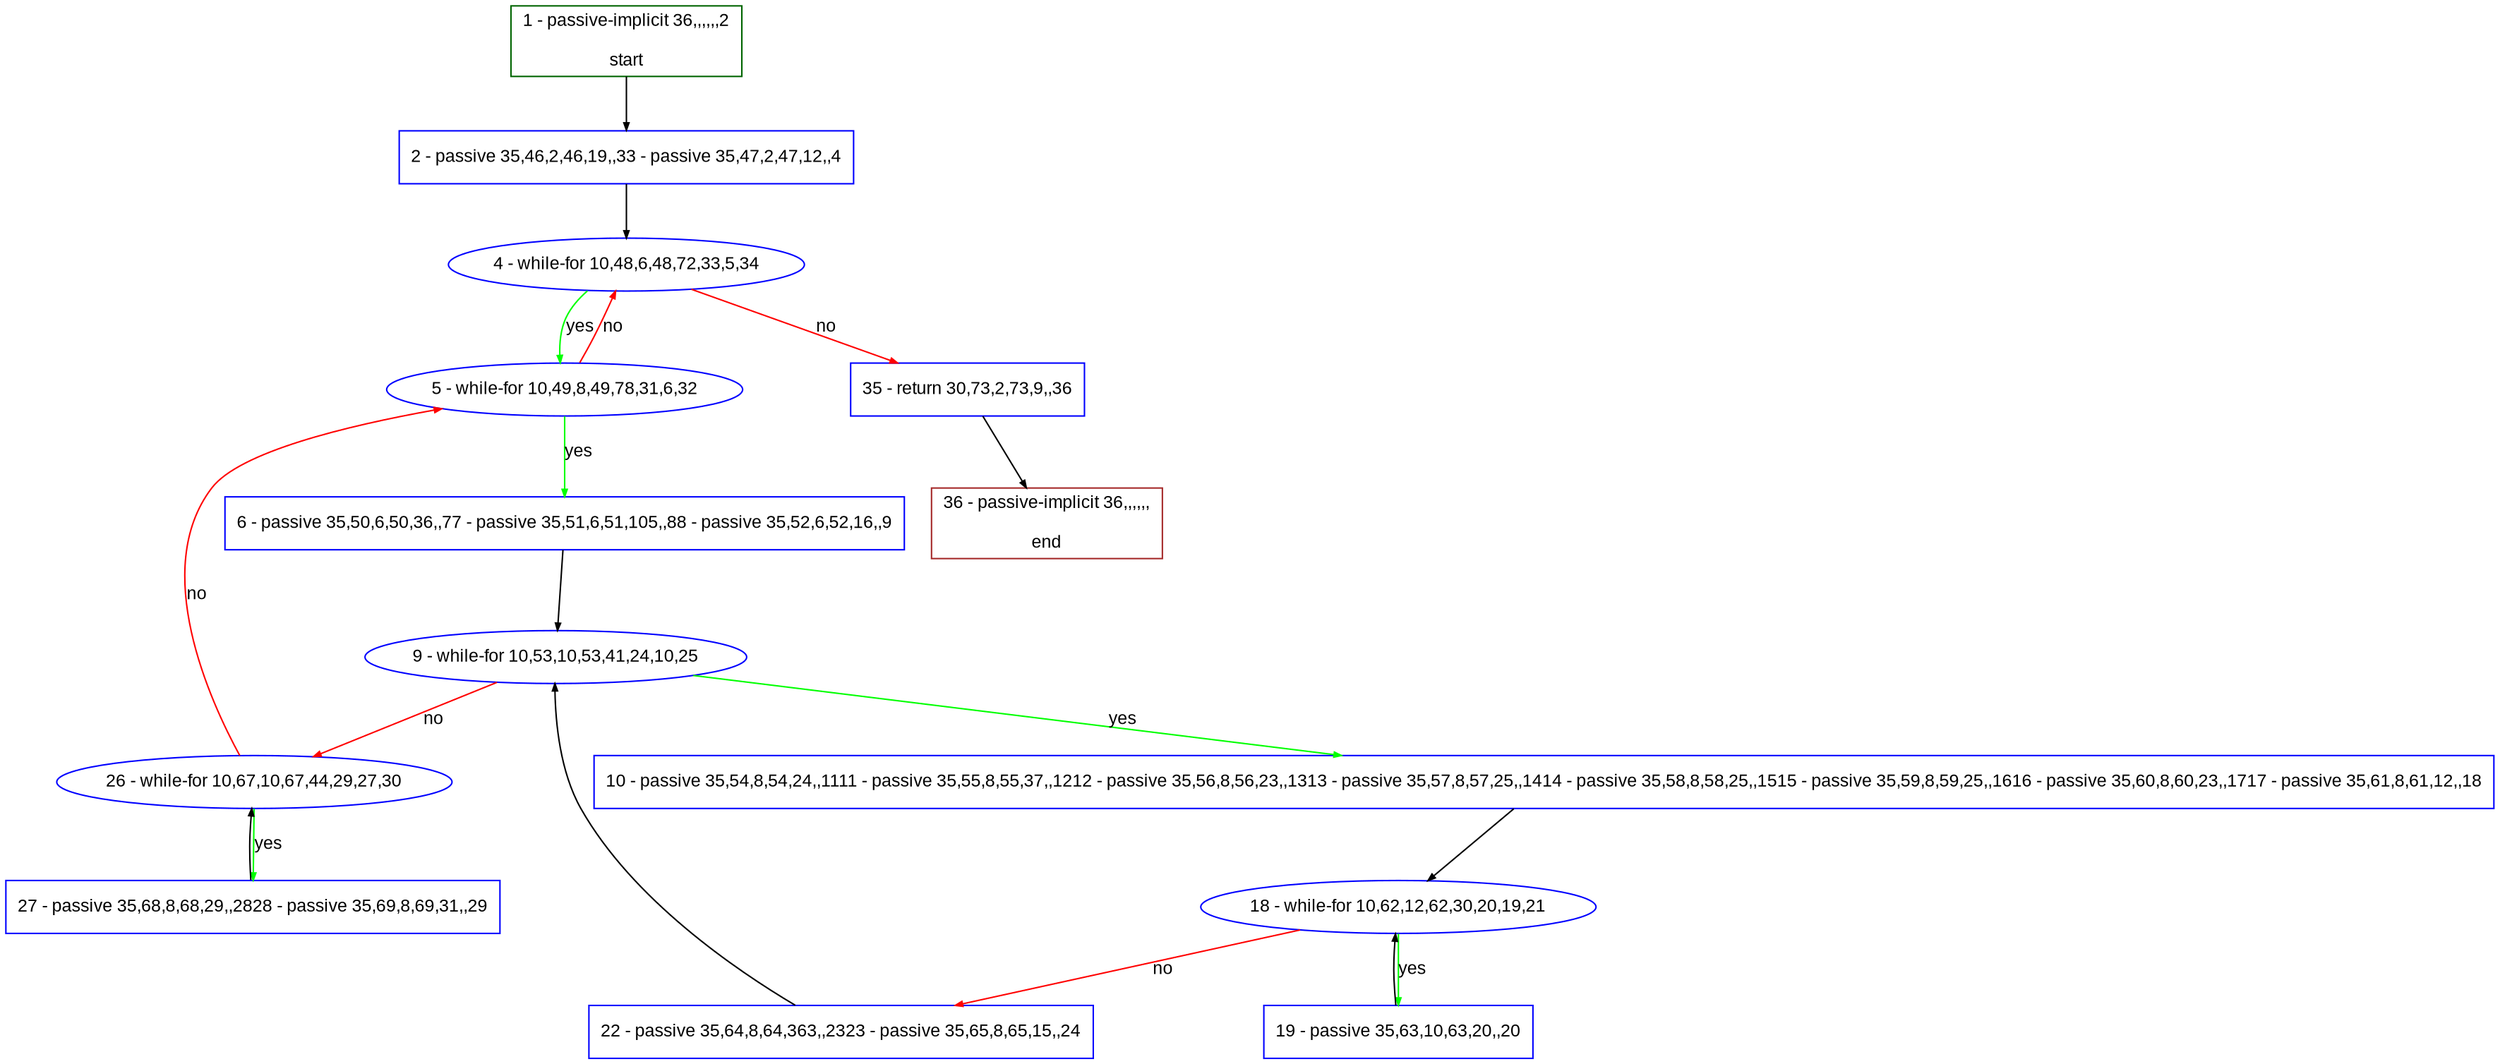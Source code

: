 digraph "" {
  graph [pack="true", label="", fontsize="12", packmode="clust", fontname="Arial", fillcolor="#FFFFCC", bgcolor="white", style="rounded,filled", compound="true"];
  node [node_initialized="no", label="", color="grey", fontsize="12", fillcolor="white", fontname="Arial", style="filled", shape="rectangle", compound="true", fixedsize="false"];
  edge [fontcolor="black", arrowhead="normal", arrowtail="none", arrowsize="0.5", ltail="", label="", color="black", fontsize="12", lhead="", fontname="Arial", dir="forward", compound="true"];
  __N1 [label="2 - passive 35,46,2,46,19,,33 - passive 35,47,2,47,12,,4", color="#0000ff", fillcolor="#ffffff", style="filled", shape="box"];
  __N2 [label="1 - passive-implicit 36,,,,,,2\n\nstart", color="#006400", fillcolor="#ffffff", style="filled", shape="box"];
  __N3 [label="4 - while-for 10,48,6,48,72,33,5,34", color="#0000ff", fillcolor="#ffffff", style="filled", shape="oval"];
  __N4 [label="5 - while-for 10,49,8,49,78,31,6,32", color="#0000ff", fillcolor="#ffffff", style="filled", shape="oval"];
  __N5 [label="35 - return 30,73,2,73,9,,36", color="#0000ff", fillcolor="#ffffff", style="filled", shape="box"];
  __N6 [label="6 - passive 35,50,6,50,36,,77 - passive 35,51,6,51,105,,88 - passive 35,52,6,52,16,,9", color="#0000ff", fillcolor="#ffffff", style="filled", shape="box"];
  __N7 [label="9 - while-for 10,53,10,53,41,24,10,25", color="#0000ff", fillcolor="#ffffff", style="filled", shape="oval"];
  __N8 [label="10 - passive 35,54,8,54,24,,1111 - passive 35,55,8,55,37,,1212 - passive 35,56,8,56,23,,1313 - passive 35,57,8,57,25,,1414 - passive 35,58,8,58,25,,1515 - passive 35,59,8,59,25,,1616 - passive 35,60,8,60,23,,1717 - passive 35,61,8,61,12,,18", color="#0000ff", fillcolor="#ffffff", style="filled", shape="box"];
  __N9 [label="26 - while-for 10,67,10,67,44,29,27,30", color="#0000ff", fillcolor="#ffffff", style="filled", shape="oval"];
  __N10 [label="18 - while-for 10,62,12,62,30,20,19,21", color="#0000ff", fillcolor="#ffffff", style="filled", shape="oval"];
  __N11 [label="19 - passive 35,63,10,63,20,,20", color="#0000ff", fillcolor="#ffffff", style="filled", shape="box"];
  __N12 [label="22 - passive 35,64,8,64,363,,2323 - passive 35,65,8,65,15,,24", color="#0000ff", fillcolor="#ffffff", style="filled", shape="box"];
  __N13 [label="27 - passive 35,68,8,68,29,,2828 - passive 35,69,8,69,31,,29", color="#0000ff", fillcolor="#ffffff", style="filled", shape="box"];
  __N14 [label="36 - passive-implicit 36,,,,,,\n\nend", color="#a52a2a", fillcolor="#ffffff", style="filled", shape="box"];
  __N2 -> __N1 [arrowhead="normal", arrowtail="none", color="#000000", label="", dir="forward"];
  __N1 -> __N3 [arrowhead="normal", arrowtail="none", color="#000000", label="", dir="forward"];
  __N3 -> __N4 [arrowhead="normal", arrowtail="none", color="#00ff00", label="yes", dir="forward"];
  __N4 -> __N3 [arrowhead="normal", arrowtail="none", color="#ff0000", label="no", dir="forward"];
  __N3 -> __N5 [arrowhead="normal", arrowtail="none", color="#ff0000", label="no", dir="forward"];
  __N4 -> __N6 [arrowhead="normal", arrowtail="none", color="#00ff00", label="yes", dir="forward"];
  __N6 -> __N7 [arrowhead="normal", arrowtail="none", color="#000000", label="", dir="forward"];
  __N7 -> __N8 [arrowhead="normal", arrowtail="none", color="#00ff00", label="yes", dir="forward"];
  __N7 -> __N9 [arrowhead="normal", arrowtail="none", color="#ff0000", label="no", dir="forward"];
  __N8 -> __N10 [arrowhead="normal", arrowtail="none", color="#000000", label="", dir="forward"];
  __N10 -> __N11 [arrowhead="normal", arrowtail="none", color="#00ff00", label="yes", dir="forward"];
  __N11 -> __N10 [arrowhead="normal", arrowtail="none", color="#000000", label="", dir="forward"];
  __N10 -> __N12 [arrowhead="normal", arrowtail="none", color="#ff0000", label="no", dir="forward"];
  __N12 -> __N7 [arrowhead="normal", arrowtail="none", color="#000000", label="", dir="forward"];
  __N9 -> __N4 [arrowhead="normal", arrowtail="none", color="#ff0000", label="no", dir="forward"];
  __N9 -> __N13 [arrowhead="normal", arrowtail="none", color="#00ff00", label="yes", dir="forward"];
  __N13 -> __N9 [arrowhead="normal", arrowtail="none", color="#000000", label="", dir="forward"];
  __N5 -> __N14 [arrowhead="normal", arrowtail="none", color="#000000", label="", dir="forward"];
}

